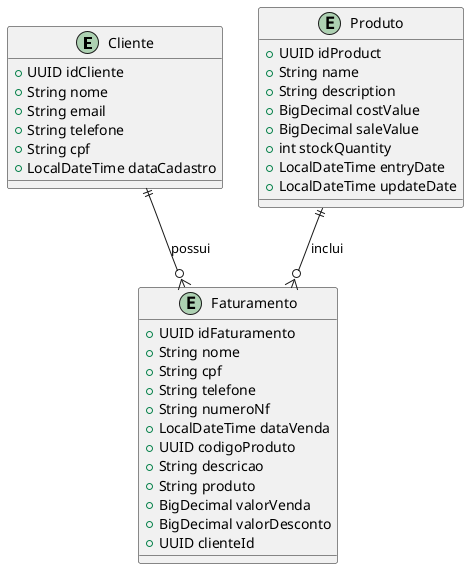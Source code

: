 @startuml
entity Cliente {
    + UUID idCliente
    + String nome
    + String email
    + String telefone
    + String cpf
    + LocalDateTime dataCadastro
}

entity Produto {
    + UUID idProduct
    + String name
    + String description
    + BigDecimal costValue
    + BigDecimal saleValue
    + int stockQuantity
    + LocalDateTime entryDate
    + LocalDateTime updateDate
}

entity Faturamento {
    + UUID idFaturamento
    + String nome
    + String cpf
    + String telefone
    + String numeroNf
    + LocalDateTime dataVenda
    + UUID codigoProduto
    + String descricao
    + String produto
    + BigDecimal valorVenda
    + BigDecimal valorDesconto
    + UUID clienteId
}

Cliente ||--o{ Faturamento : possui
Produto ||--o{ Faturamento : inclui
@enduml
